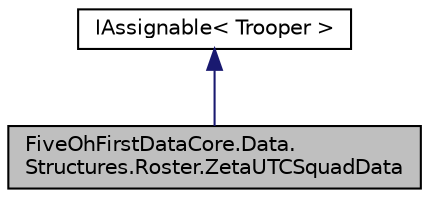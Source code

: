 digraph "FiveOhFirstDataCore.Data.Structures.Roster.ZetaUTCSquadData"
{
 // LATEX_PDF_SIZE
  edge [fontname="Helvetica",fontsize="10",labelfontname="Helvetica",labelfontsize="10"];
  node [fontname="Helvetica",fontsize="10",shape=record];
  Node1 [label="FiveOhFirstDataCore.Data.\lStructures.Roster.ZetaUTCSquadData",height=0.2,width=0.4,color="black", fillcolor="grey75", style="filled", fontcolor="black",tooltip=" "];
  Node2 -> Node1 [dir="back",color="midnightblue",fontsize="10",style="solid",fontname="Helvetica"];
  Node2 [label="IAssignable\< Trooper \>",height=0.2,width=0.4,color="black", fillcolor="white", style="filled",URL="$interface_five_oh_first_data_core_1_1_data_1_1_structures_1_1_roster_1_1_i_assignable.html",tooltip=" "];
}
